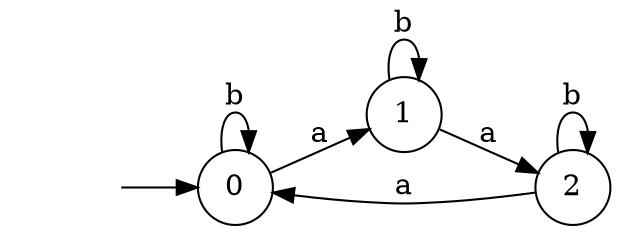 digraph A {fontname="Helvetica,Arial,sans-serif"
rankdir=LR; init [label="", shape=none]; node [shape=circle]; init -> 0 [style="solid"]; 0 -> 1 [label = "a"]; 1 -> 2 [label = "a"]; 0 -> 0 [label = "b"]; 2 -> 0 [label = "a"]; 2 -> 2 [label = "b"]; 1 -> 1 [label = "b"];}